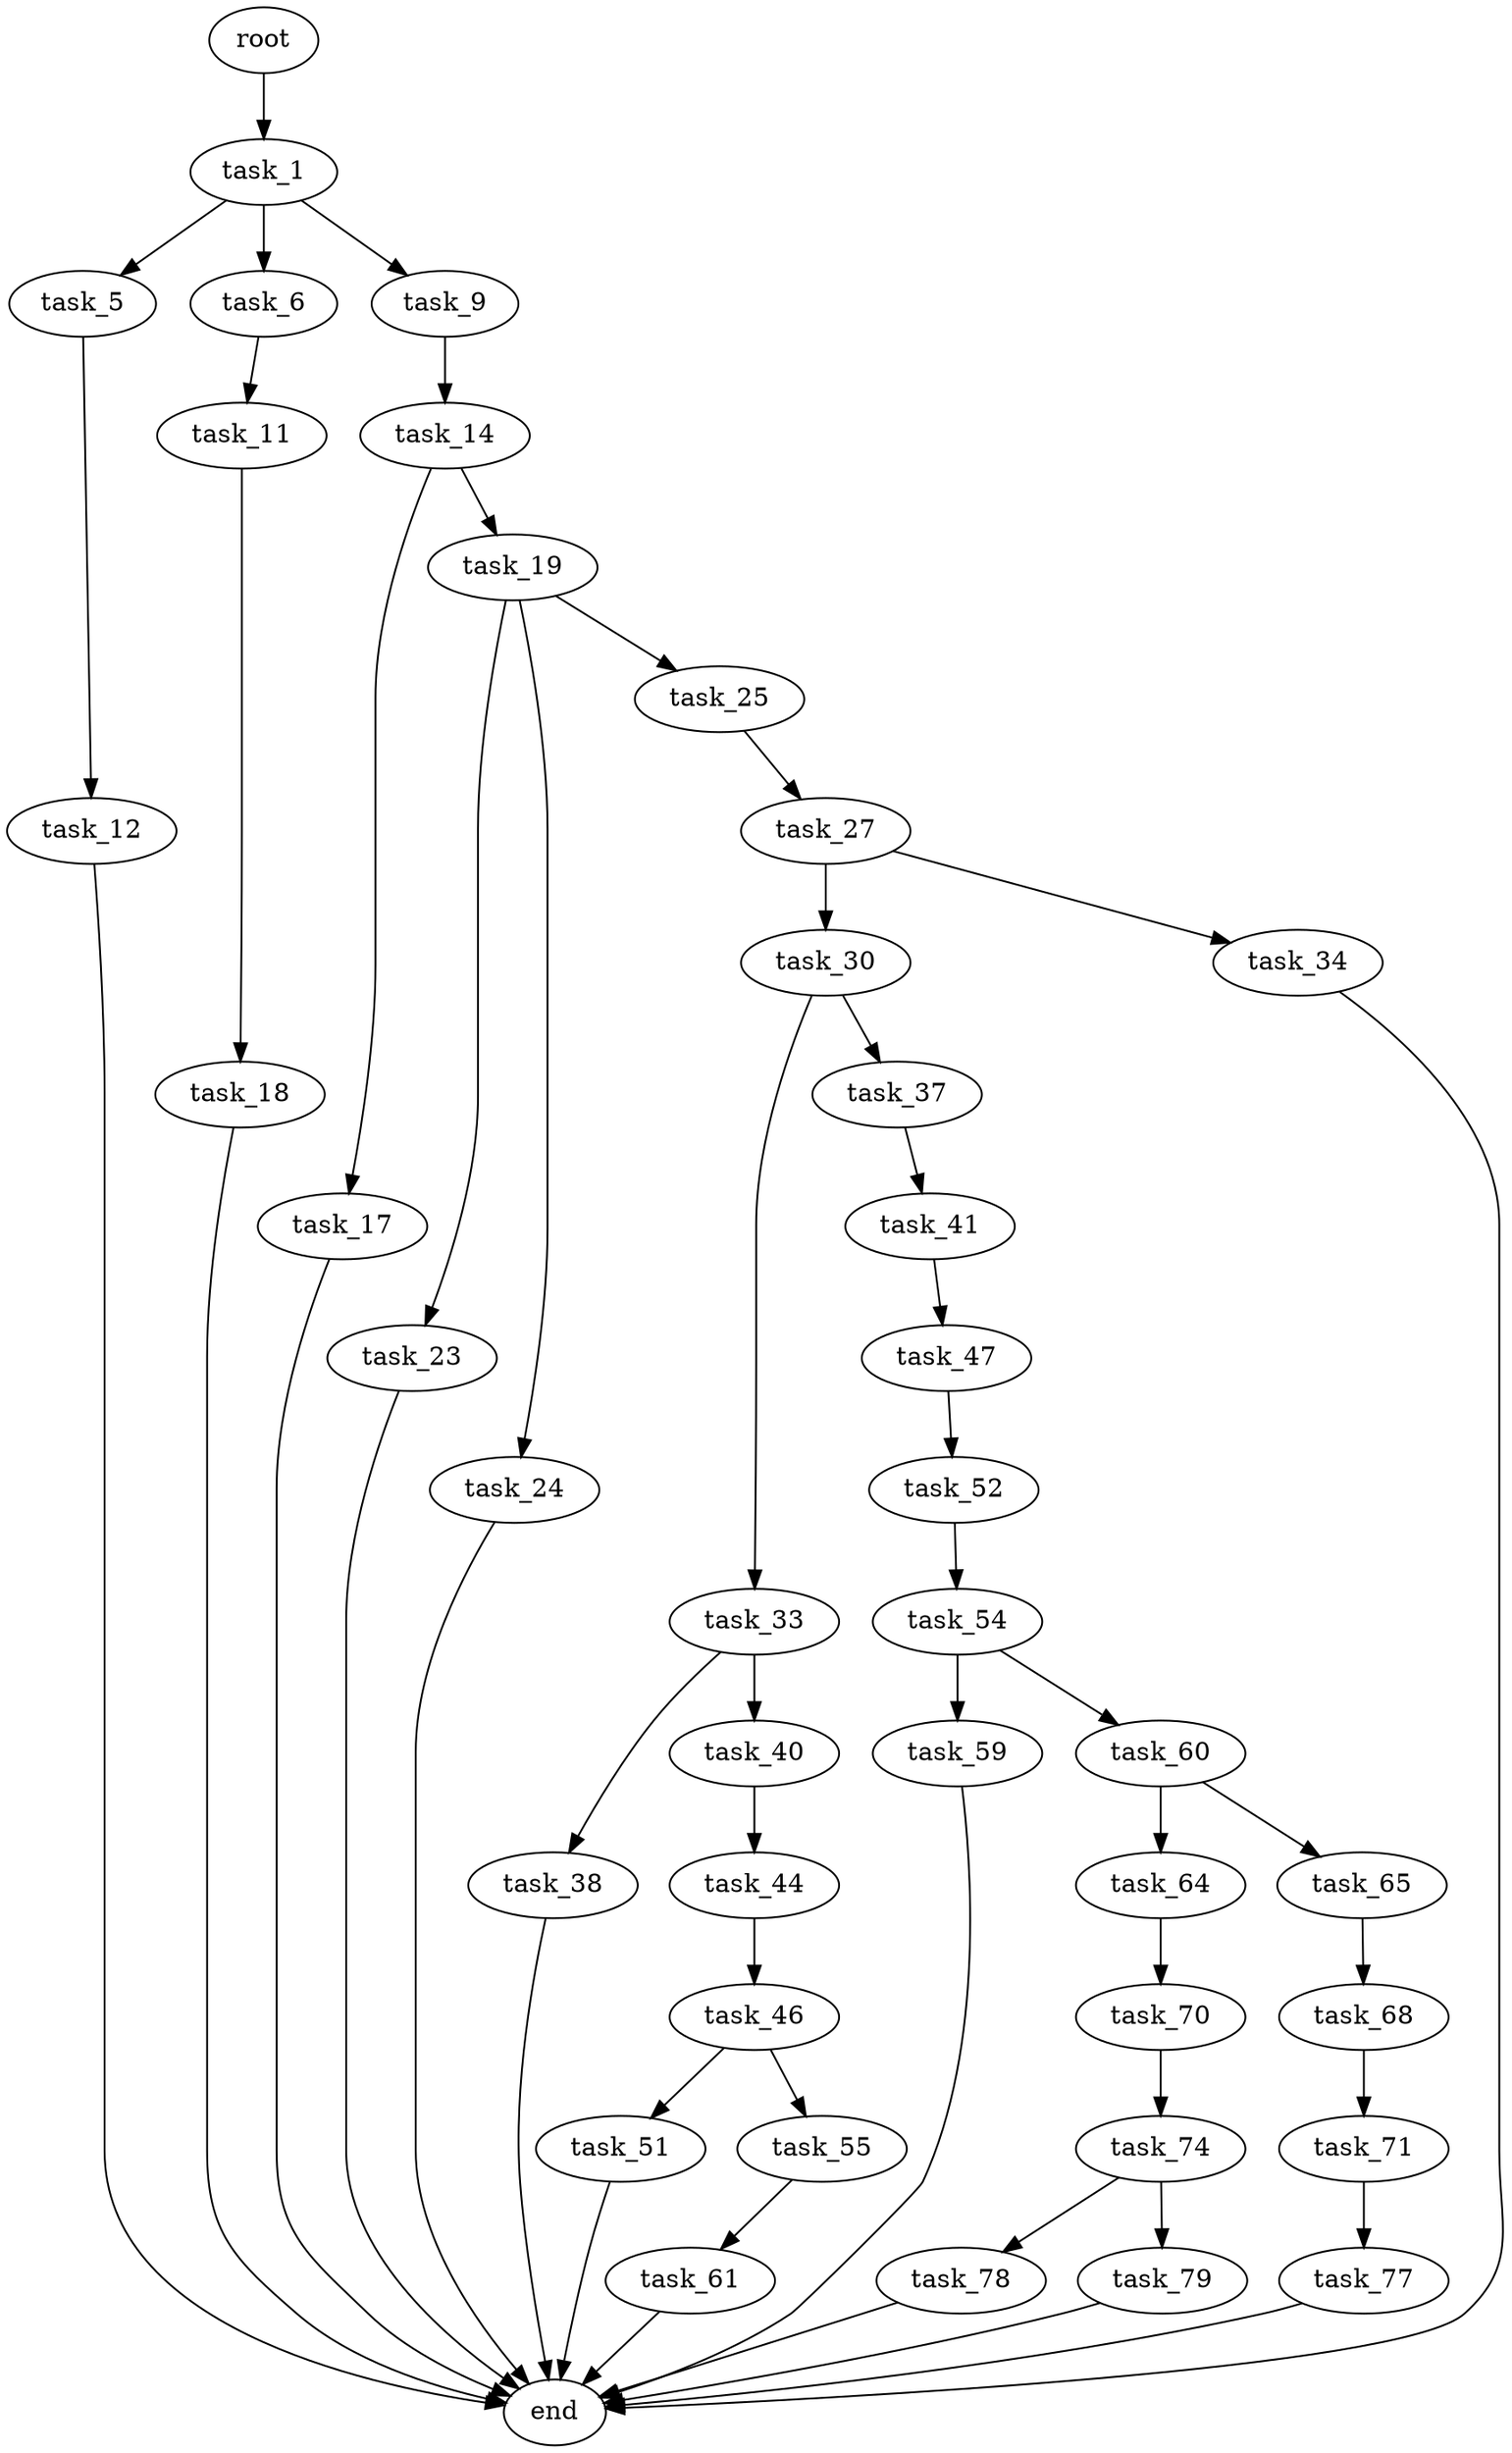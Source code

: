 digraph G {
  root [size="0.000000"];
  task_1 [size="1116680760037.000000"];
  task_5 [size="28991029248.000000"];
  task_6 [size="1073741824000.000000"];
  task_9 [size="46715793694.000000"];
  task_12 [size="7618969891.000000"];
  task_11 [size="231928233984.000000"];
  task_14 [size="3003498482.000000"];
  task_18 [size="875149126228.000000"];
  end [size="0.000000"];
  task_17 [size="871250424928.000000"];
  task_19 [size="4243117814.000000"];
  task_23 [size="1646887541.000000"];
  task_24 [size="726729792.000000"];
  task_25 [size="55764754440.000000"];
  task_27 [size="134217728000.000000"];
  task_30 [size="549755813888.000000"];
  task_34 [size="12441875223.000000"];
  task_33 [size="28103047444.000000"];
  task_37 [size="134217728000.000000"];
  task_38 [size="30951796188.000000"];
  task_40 [size="25915912404.000000"];
  task_41 [size="1073741824000.000000"];
  task_44 [size="554563727936.000000"];
  task_47 [size="4862487898.000000"];
  task_46 [size="37434733861.000000"];
  task_51 [size="368293445632.000000"];
  task_55 [size="12273237193.000000"];
  task_52 [size="26546102781.000000"];
  task_54 [size="5824931122.000000"];
  task_59 [size="3540785173.000000"];
  task_60 [size="231928233984.000000"];
  task_61 [size="2498843338.000000"];
  task_64 [size="8589934592.000000"];
  task_65 [size="782757789696.000000"];
  task_70 [size="95468930448.000000"];
  task_68 [size="170961681246.000000"];
  task_71 [size="12696058118.000000"];
  task_74 [size="5203744589.000000"];
  task_77 [size="14314921476.000000"];
  task_78 [size="2635175915.000000"];
  task_79 [size="6130130045.000000"];

  root -> task_1 [size="1.000000"];
  task_1 -> task_5 [size="838860800.000000"];
  task_1 -> task_6 [size="838860800.000000"];
  task_1 -> task_9 [size="838860800.000000"];
  task_5 -> task_12 [size="75497472.000000"];
  task_6 -> task_11 [size="838860800.000000"];
  task_9 -> task_14 [size="75497472.000000"];
  task_12 -> end [size="1.000000"];
  task_11 -> task_18 [size="301989888.000000"];
  task_14 -> task_17 [size="134217728.000000"];
  task_14 -> task_19 [size="134217728.000000"];
  task_18 -> end [size="1.000000"];
  task_17 -> end [size="1.000000"];
  task_19 -> task_23 [size="75497472.000000"];
  task_19 -> task_24 [size="75497472.000000"];
  task_19 -> task_25 [size="75497472.000000"];
  task_23 -> end [size="1.000000"];
  task_24 -> end [size="1.000000"];
  task_25 -> task_27 [size="134217728.000000"];
  task_27 -> task_30 [size="209715200.000000"];
  task_27 -> task_34 [size="209715200.000000"];
  task_30 -> task_33 [size="536870912.000000"];
  task_30 -> task_37 [size="536870912.000000"];
  task_34 -> end [size="1.000000"];
  task_33 -> task_38 [size="838860800.000000"];
  task_33 -> task_40 [size="838860800.000000"];
  task_37 -> task_41 [size="209715200.000000"];
  task_38 -> end [size="1.000000"];
  task_40 -> task_44 [size="536870912.000000"];
  task_41 -> task_47 [size="838860800.000000"];
  task_44 -> task_46 [size="411041792.000000"];
  task_47 -> task_52 [size="209715200.000000"];
  task_46 -> task_51 [size="33554432.000000"];
  task_46 -> task_55 [size="33554432.000000"];
  task_51 -> end [size="1.000000"];
  task_55 -> task_61 [size="411041792.000000"];
  task_52 -> task_54 [size="33554432.000000"];
  task_54 -> task_59 [size="209715200.000000"];
  task_54 -> task_60 [size="209715200.000000"];
  task_59 -> end [size="1.000000"];
  task_60 -> task_64 [size="301989888.000000"];
  task_60 -> task_65 [size="301989888.000000"];
  task_61 -> end [size="1.000000"];
  task_64 -> task_70 [size="33554432.000000"];
  task_65 -> task_68 [size="679477248.000000"];
  task_70 -> task_74 [size="134217728.000000"];
  task_68 -> task_71 [size="209715200.000000"];
  task_71 -> task_77 [size="301989888.000000"];
  task_74 -> task_78 [size="134217728.000000"];
  task_74 -> task_79 [size="134217728.000000"];
  task_77 -> end [size="1.000000"];
  task_78 -> end [size="1.000000"];
  task_79 -> end [size="1.000000"];
}
